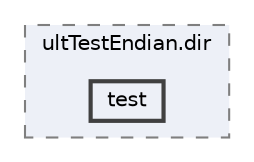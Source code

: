 digraph "linuxbuild/src/CMakeFiles/ultTestEndian.dir/test"
{
 // LATEX_PDF_SIZE
  bgcolor="transparent";
  edge [fontname=Helvetica,fontsize=10,labelfontname=Helvetica,labelfontsize=10];
  node [fontname=Helvetica,fontsize=10,shape=box,height=0.2,width=0.4];
  compound=true
  subgraph clusterdir_ded6e7ecb37dfa84d0638e717db59425 {
    graph [ bgcolor="#edf0f7", pencolor="grey50", label="ultTestEndian.dir", fontname=Helvetica,fontsize=10 style="filled,dashed", URL="dir_ded6e7ecb37dfa84d0638e717db59425.html",tooltip=""]
  dir_bec47007e21e8fc8fc35b61542fd341d [label="test", fillcolor="#edf0f7", color="grey25", style="filled,bold", URL="dir_bec47007e21e8fc8fc35b61542fd341d.html",tooltip=""];
  }
}
